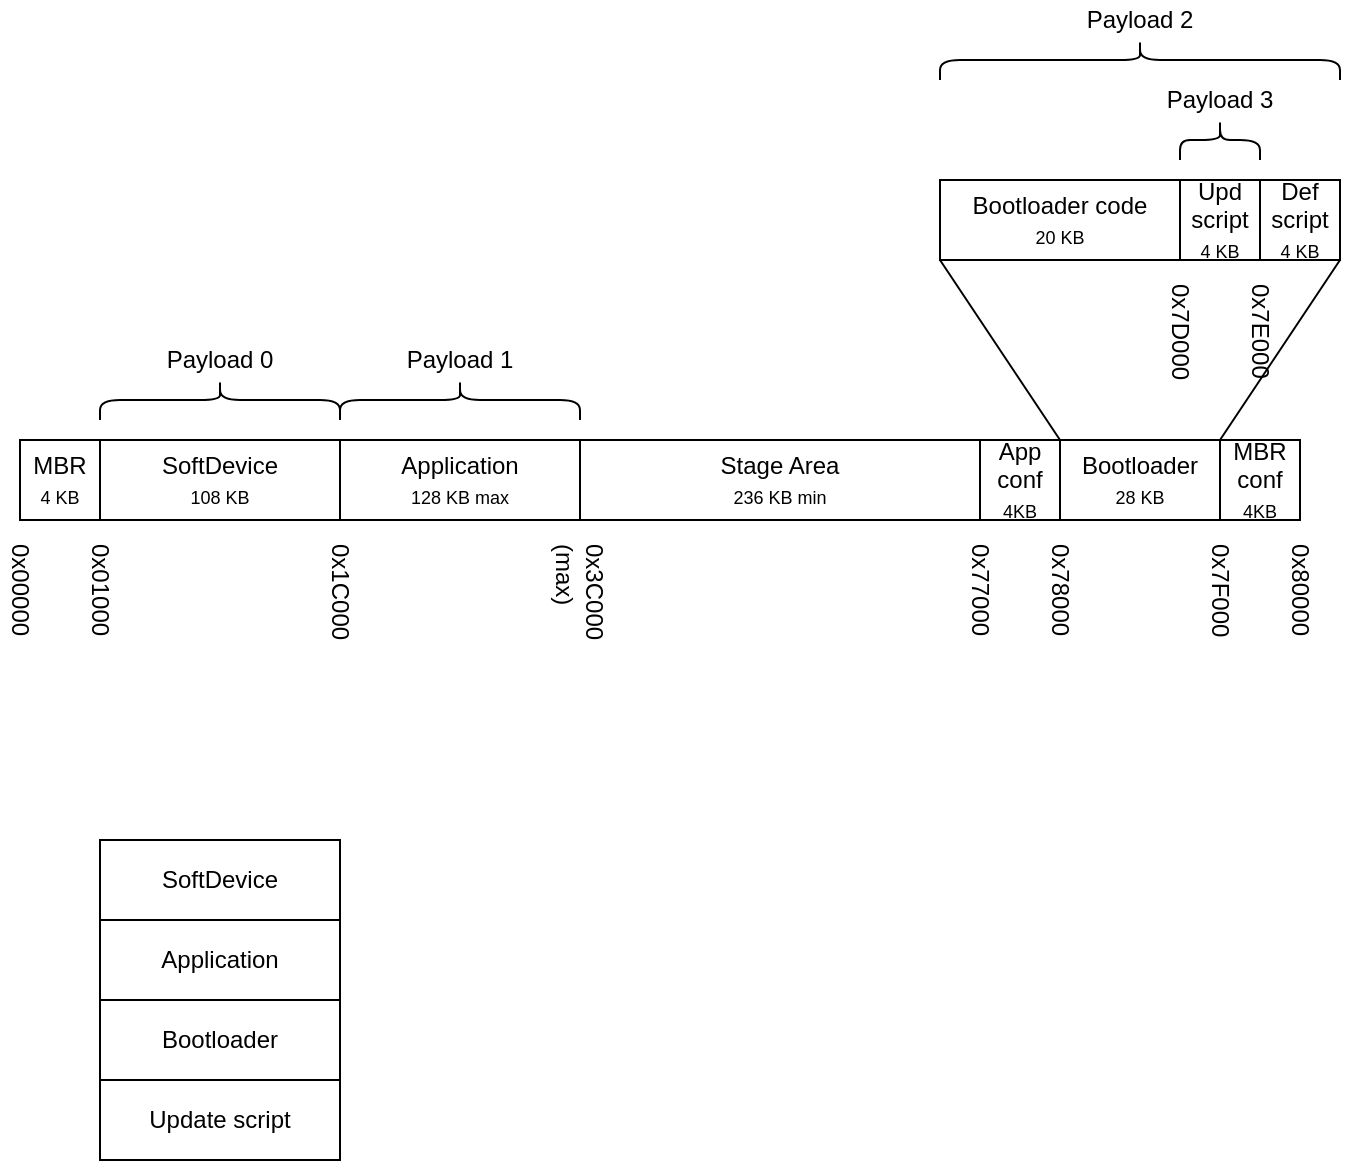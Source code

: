 <mxfile version="13.8.3" type="github"><diagram id="FAgFG5ZyxgcVu0X7kMCV" name="Page-1"><mxGraphModel dx="981" dy="1785" grid="1" gridSize="10" guides="1" tooltips="1" connect="1" arrows="1" fold="1" page="1" pageScale="1" pageWidth="827" pageHeight="1169" math="0" shadow="0"><root><mxCell id="0"/><mxCell id="1" parent="0"/><mxCell id="TqN6AhZks2-ZumBGRdYX-1" value="MBR&lt;br&gt;&lt;font style=&quot;font-size: 9px&quot;&gt;4 KB&lt;/font&gt;" style="rounded=0;whiteSpace=wrap;html=1;" vertex="1" parent="1"><mxGeometry x="40" y="40" width="40" height="40" as="geometry"/></mxCell><mxCell id="TqN6AhZks2-ZumBGRdYX-2" value="SoftDevice&lt;br&gt;&lt;font style=&quot;font-size: 9px&quot;&gt;108 KB&lt;/font&gt;" style="rounded=0;whiteSpace=wrap;html=1;" vertex="1" parent="1"><mxGeometry x="80" y="40" width="120" height="40" as="geometry"/></mxCell><mxCell id="TqN6AhZks2-ZumBGRdYX-3" value="Application&lt;br&gt;&lt;font style=&quot;font-size: 9px&quot;&gt;128 KB max&lt;/font&gt;" style="rounded=0;whiteSpace=wrap;html=1;" vertex="1" parent="1"><mxGeometry x="200" y="40" width="120" height="40" as="geometry"/></mxCell><mxCell id="TqN6AhZks2-ZumBGRdYX-4" value="Stage Area&lt;br&gt;&lt;div&gt;&lt;font style=&quot;font-size: 9px&quot;&gt;236 KB min&lt;/font&gt;&lt;/div&gt;" style="rounded=0;whiteSpace=wrap;html=1;" vertex="1" parent="1"><mxGeometry x="320" y="40" width="200" height="40" as="geometry"/></mxCell><mxCell id="TqN6AhZks2-ZumBGRdYX-5" value="App&lt;br&gt;conf&lt;br&gt;&lt;font style=&quot;font-size: 9px&quot;&gt;4KB&lt;/font&gt;" style="rounded=0;whiteSpace=wrap;html=1;" vertex="1" parent="1"><mxGeometry x="520" y="40" width="40" height="40" as="geometry"/></mxCell><mxCell id="TqN6AhZks2-ZumBGRdYX-6" value="Bootloader&lt;br&gt;&lt;font style=&quot;font-size: 9px&quot;&gt;28 KB&lt;/font&gt;" style="rounded=0;whiteSpace=wrap;html=1;" vertex="1" parent="1"><mxGeometry x="560" y="40" width="80" height="40" as="geometry"/></mxCell><mxCell id="TqN6AhZks2-ZumBGRdYX-7" value="MBR&lt;br&gt;conf&lt;br&gt;&lt;font style=&quot;font-size: 9px&quot;&gt;4KB&lt;/font&gt;" style="rounded=0;whiteSpace=wrap;html=1;" vertex="1" parent="1"><mxGeometry x="640" y="40" width="40" height="40" as="geometry"/></mxCell><mxCell id="TqN6AhZks2-ZumBGRdYX-8" value="" style="shape=curlyBracket;whiteSpace=wrap;html=1;rounded=1;rotation=90;" vertex="1" parent="1"><mxGeometry x="130" y="-40" width="20" height="120" as="geometry"/></mxCell><mxCell id="TqN6AhZks2-ZumBGRdYX-9" value="" style="shape=curlyBracket;whiteSpace=wrap;html=1;rounded=1;rotation=90;" vertex="1" parent="1"><mxGeometry x="250" y="-40" width="20" height="120" as="geometry"/></mxCell><mxCell id="TqN6AhZks2-ZumBGRdYX-10" value="" style="shape=curlyBracket;whiteSpace=wrap;html=1;rounded=1;rotation=90;" vertex="1" parent="1"><mxGeometry x="590" y="-250" width="20" height="200" as="geometry"/></mxCell><mxCell id="TqN6AhZks2-ZumBGRdYX-11" value="Payload 0" style="text;html=1;strokeColor=none;fillColor=none;align=center;verticalAlign=middle;whiteSpace=wrap;rounded=0;" vertex="1" parent="1"><mxGeometry x="80" y="-10" width="120" height="20" as="geometry"/></mxCell><mxCell id="TqN6AhZks2-ZumBGRdYX-12" value="Payload 1" style="text;html=1;strokeColor=none;fillColor=none;align=center;verticalAlign=middle;whiteSpace=wrap;rounded=0;" vertex="1" parent="1"><mxGeometry x="200" y="-10" width="120" height="20" as="geometry"/></mxCell><mxCell id="TqN6AhZks2-ZumBGRdYX-13" value="Payload 2" style="text;html=1;strokeColor=none;fillColor=none;align=center;verticalAlign=middle;whiteSpace=wrap;rounded=0;" vertex="1" parent="1"><mxGeometry x="560" y="-180" width="80" height="20" as="geometry"/></mxCell><mxCell id="TqN6AhZks2-ZumBGRdYX-14" value="0x00000" style="text;html=1;strokeColor=none;fillColor=none;align=left;verticalAlign=middle;whiteSpace=wrap;rounded=0;rotation=90;" vertex="1" parent="1"><mxGeometry x="10" y="110" width="60" height="20" as="geometry"/></mxCell><mxCell id="TqN6AhZks2-ZumBGRdYX-16" value="0x01000" style="text;html=1;strokeColor=none;fillColor=none;align=left;verticalAlign=middle;whiteSpace=wrap;rounded=0;rotation=90;" vertex="1" parent="1"><mxGeometry x="50" y="110" width="60" height="20" as="geometry"/></mxCell><mxCell id="TqN6AhZks2-ZumBGRdYX-17" value="0x78000" style="text;html=1;strokeColor=none;fillColor=none;align=left;verticalAlign=middle;whiteSpace=wrap;rounded=0;rotation=90;" vertex="1" parent="1"><mxGeometry x="530" y="110" width="60" height="20" as="geometry"/></mxCell><mxCell id="TqN6AhZks2-ZumBGRdYX-18" value="0x1C000" style="text;html=1;strokeColor=none;fillColor=none;align=left;verticalAlign=middle;whiteSpace=wrap;rounded=0;rotation=90;" vertex="1" parent="1"><mxGeometry x="170" y="110" width="60" height="20" as="geometry"/></mxCell><mxCell id="TqN6AhZks2-ZumBGRdYX-19" value="0x3C000&lt;br&gt;(max)" style="text;html=1;strokeColor=none;fillColor=none;align=left;verticalAlign=middle;whiteSpace=wrap;rounded=0;rotation=90;" vertex="1" parent="1"><mxGeometry x="290" y="110" width="60" height="20" as="geometry"/></mxCell><mxCell id="TqN6AhZks2-ZumBGRdYX-20" value="0x77000" style="text;html=1;strokeColor=none;fillColor=none;align=left;verticalAlign=middle;whiteSpace=wrap;rounded=0;rotation=90;" vertex="1" parent="1"><mxGeometry x="490" y="110" width="60" height="20" as="geometry"/></mxCell><mxCell id="TqN6AhZks2-ZumBGRdYX-23" value="" style="shape=curlyBracket;whiteSpace=wrap;html=1;rounded=1;rotation=90;" vertex="1" parent="1"><mxGeometry x="630" y="-130" width="20" height="40" as="geometry"/></mxCell><mxCell id="TqN6AhZks2-ZumBGRdYX-24" value="Payload 3" style="text;html=1;strokeColor=none;fillColor=none;align=center;verticalAlign=middle;whiteSpace=wrap;rounded=0;" vertex="1" parent="1"><mxGeometry x="600" y="-140" width="80" height="20" as="geometry"/></mxCell><mxCell id="TqN6AhZks2-ZumBGRdYX-25" value="Upd&lt;br&gt;script&lt;br&gt;&lt;font style=&quot;font-size: 9px&quot;&gt;4 KB&lt;/font&gt;" style="rounded=0;whiteSpace=wrap;html=1;" vertex="1" parent="1"><mxGeometry x="620" y="-90" width="40" height="40" as="geometry"/></mxCell><mxCell id="TqN6AhZks2-ZumBGRdYX-26" value="Bootloader code&lt;br&gt;&lt;font style=&quot;font-size: 9px&quot;&gt;20 KB&lt;/font&gt;" style="rounded=0;whiteSpace=wrap;html=1;" vertex="1" parent="1"><mxGeometry x="500" y="-90" width="120" height="40" as="geometry"/></mxCell><mxCell id="TqN6AhZks2-ZumBGRdYX-27" value="Def&lt;br&gt;script&lt;br&gt;&lt;font style=&quot;font-size: 9px&quot;&gt;4 KB&lt;/font&gt;" style="rounded=0;whiteSpace=wrap;html=1;" vertex="1" parent="1"><mxGeometry x="660" y="-90" width="40" height="40" as="geometry"/></mxCell><mxCell id="TqN6AhZks2-ZumBGRdYX-28" value="" style="endArrow=none;html=1;entryX=0;entryY=0;entryDx=0;entryDy=0;exitX=0;exitY=1;exitDx=0;exitDy=0;" edge="1" parent="1" source="TqN6AhZks2-ZumBGRdYX-26" target="TqN6AhZks2-ZumBGRdYX-6"><mxGeometry width="50" height="50" relative="1" as="geometry"><mxPoint x="470" y="240" as="sourcePoint"/><mxPoint x="520" y="190" as="targetPoint"/></mxGeometry></mxCell><mxCell id="TqN6AhZks2-ZumBGRdYX-29" value="" style="endArrow=none;html=1;exitX=1;exitY=1;exitDx=0;exitDy=0;entryX=1;entryY=0;entryDx=0;entryDy=0;" edge="1" parent="1" source="TqN6AhZks2-ZumBGRdYX-27" target="TqN6AhZks2-ZumBGRdYX-6"><mxGeometry width="50" height="50" relative="1" as="geometry"><mxPoint x="750" y="140" as="sourcePoint"/><mxPoint x="636" y="130" as="targetPoint"/></mxGeometry></mxCell><mxCell id="TqN6AhZks2-ZumBGRdYX-31" value="0x80000" style="text;html=1;strokeColor=none;fillColor=none;align=left;verticalAlign=middle;whiteSpace=wrap;rounded=0;rotation=90;" vertex="1" parent="1"><mxGeometry x="650" y="110" width="60" height="20" as="geometry"/></mxCell><mxCell id="TqN6AhZks2-ZumBGRdYX-32" value="0x7F000" style="text;html=1;strokeColor=none;fillColor=none;align=left;verticalAlign=middle;whiteSpace=wrap;rounded=0;rotation=90;" vertex="1" parent="1"><mxGeometry x="610" y="110" width="60" height="20" as="geometry"/></mxCell><mxCell id="TqN6AhZks2-ZumBGRdYX-33" value="0x7D000" style="text;html=1;strokeColor=none;fillColor=none;align=left;verticalAlign=middle;whiteSpace=wrap;rounded=0;rotation=90;" vertex="1" parent="1"><mxGeometry x="580" y="-10" width="80" height="20" as="geometry"/></mxCell><mxCell id="TqN6AhZks2-ZumBGRdYX-34" value="0x7E000" style="text;html=1;strokeColor=none;fillColor=none;align=left;verticalAlign=middle;whiteSpace=wrap;rounded=0;rotation=90;" vertex="1" parent="1"><mxGeometry x="620" y="-10" width="80" height="20" as="geometry"/></mxCell><mxCell id="TqN6AhZks2-ZumBGRdYX-35" value="SoftDevice" style="rounded=0;whiteSpace=wrap;html=1;" vertex="1" parent="1"><mxGeometry x="80" y="240" width="120" height="40" as="geometry"/></mxCell><mxCell id="TqN6AhZks2-ZumBGRdYX-36" value="Application" style="rounded=0;whiteSpace=wrap;html=1;" vertex="1" parent="1"><mxGeometry x="80" y="280" width="120" height="40" as="geometry"/></mxCell><mxCell id="TqN6AhZks2-ZumBGRdYX-37" value="Bootloader" style="rounded=0;whiteSpace=wrap;html=1;" vertex="1" parent="1"><mxGeometry x="80" y="320" width="120" height="40" as="geometry"/></mxCell><mxCell id="TqN6AhZks2-ZumBGRdYX-38" value="Update script" style="rounded=0;whiteSpace=wrap;html=1;" vertex="1" parent="1"><mxGeometry x="80" y="360" width="120" height="40" as="geometry"/></mxCell></root></mxGraphModel></diagram></mxfile>